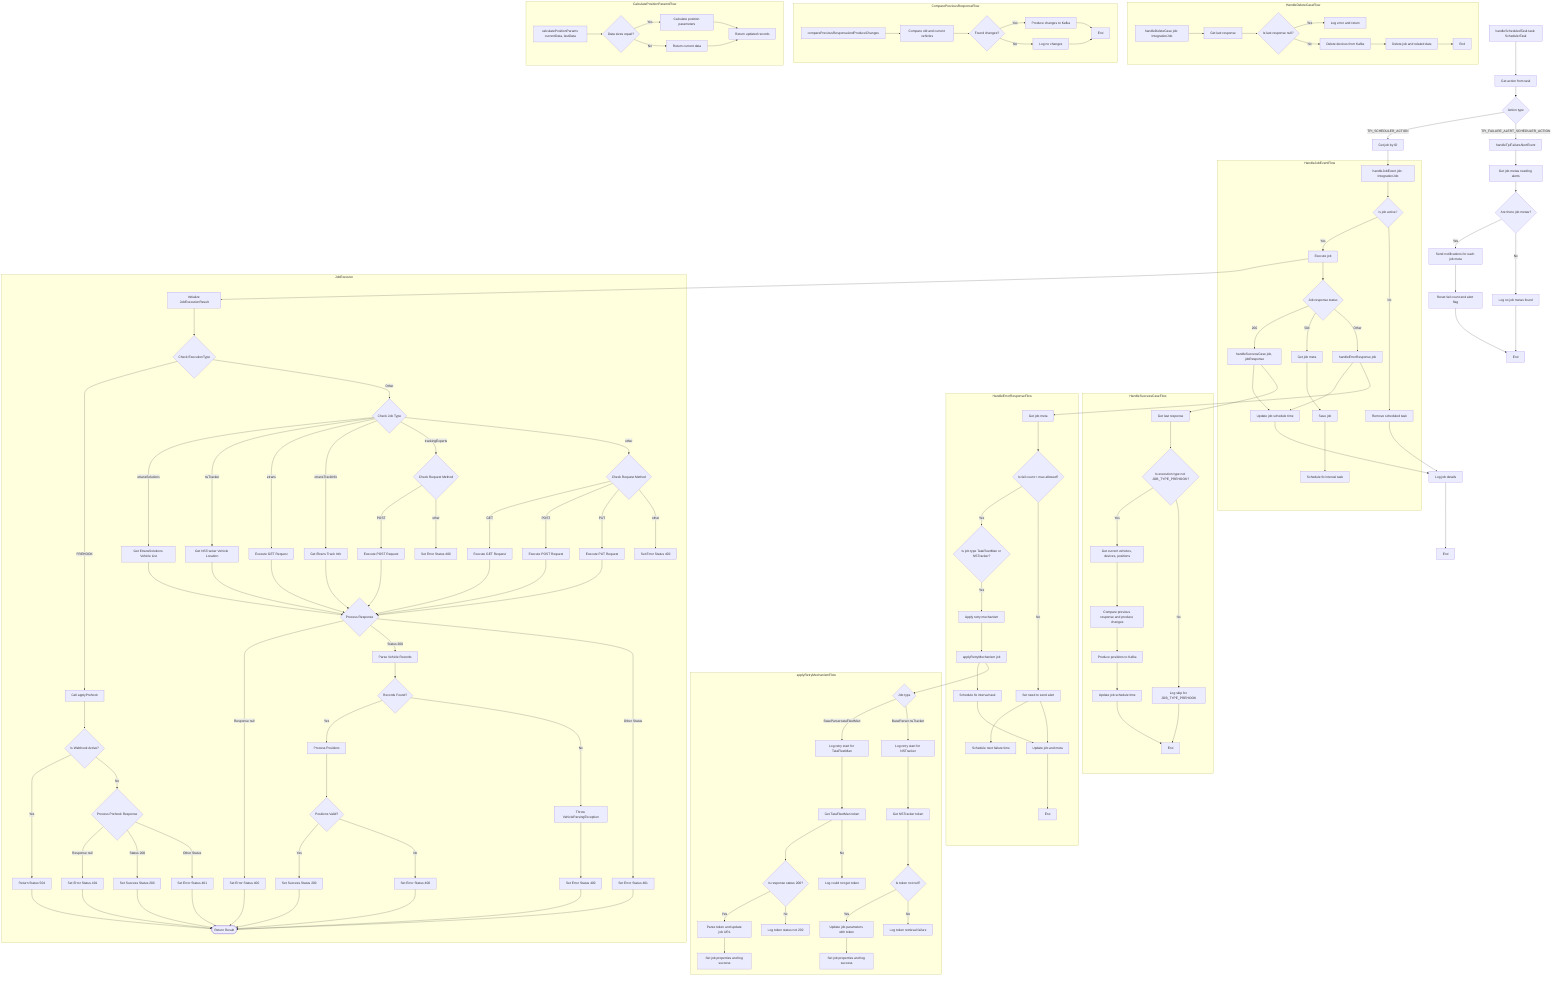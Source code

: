 graph TD
    A[handleScheduledTask task: SchedulerTask] --> B[Get action from task]
    B --> C{Action type}
    C -- TPI_SCHEDULER_ACTION --> D[Get job by ID]
    D --> E[handleJobEvent job: IntegrationJob]
    E --> F{Is job active?}
    F -- Yes --> G[Execute job]
    G --> Init
    G --> H{Job response status}
    H -- 200 --> I[handleSuccessCase job, jobResponse]
    H -- 504 --> J[Get job meta]
    J --> K[Save job]
    K --> L[Schedule fix interval task]
    H -- Other --> M[handleErrorResponse job]
    F -- No --> N[Remove scheduled task]
    I --> O[Update job schedule time]
    M --> O
    O --> P[Log job details]
    N --> P
    P --> Q[End]

    C -- TPI_FAILURE_ALERT_SCHEDULER_ACTION --> R[handleTpiFailureAlertEvent]
    R --> S[Get job metas needing alerts]
    S --> T{Are there job metas?}
    T -- Yes --> U[Send notifications for each job meta]
    U --> V[Reset fail count and alert flag]
    V --> W[End]
    T -- No --> X[Log no job metas found]
    X --> W

    subgraph HandleJobEventFlow
        E
        F
        G
        H
        I
        J
        K
        L
        M
        N
        O
    end

    subgraph HandleSuccessCaseFlow
        I --> Y[Get last response]
        Y --> Z{Is execution type not JOB_TYPE_PREHOOK?}
        Z -- Yes --> AA[Get current vehicles, devices, positions]
        AA --> AB[Compare previous response and produce changes]
        AB --> AC[Produce positions to Kafka]
        AC --> AD[Update job schedule time]
        AD --> AE[End]
        Z -- No --> AF[Log skip for JOB_TYPE_PREHOOK]
        AF --> AE
    end

    subgraph HandleErrorResponseFlow
        M --> AG[Get job meta]
        AG --> AH{Is fail count < max allowed?}
        AH -- Yes --> AI{Is job type TataFleetMan or NSTracker?}
        AI -- Yes --> AJ[Apply retry mechanism]
        AJ --> AK[applyRetryMechanism job]
        AK --> AL[Schedule fix interval task]
        AH -- No --> AM[Set need to send alert]
        AM --> AN[Schedule next failure time]
        AL --> AO[Update job and meta]
        AM --> AO
        AO --> AP[End]
    end

    subgraph applyRetryMechanismFlow
        AK --> A1{Job type}
        A1 -- BaseParser.tataFleetMan --> A2[Log retry start for TataFleetMan]
        A2 --> A3[Get TataFleetMan token]
        A3 --> A4{Is response status 200?}
        A4 -- Yes --> A5[Parse token and update job URL]
        A5 --> A6[Set job properties and log success]
        A4 -- No --> A7[Log token status not 200]
        A3 -- No --> A8[Log could not get token]

        A1 -- BaseParser.nsTracker --> A9[Log retry start for NSTracker]
        A9 --> A10[Get NSTracker token]
        A10 --> A11{Is token not null?}
        A11 -- Yes --> A12[Update job parameters with token]
        A12 --> A13[Set job properties and log success]
        A11 -- No --> A14[Log token retrieval failure]
    end

    subgraph HandleDeleteCaseFlow
        A15[handleDeleteCase job: IntegrationJob] --> A16[Get last response]
        A16 --> A17{Is last response null?}
        A17 -- Yes --> A18[Log error and return]
        A17 -- No --> A19[Delete devices from Kafka]
        A19 --> A20[Delete job and related data]
        A20 --> A21[End]
    end

    subgraph ComparePreviousResponseFlow
        A22[comparePreviousResponseAndProduceChanges] --> A23[Compare old and current vehicles]
        A23 --> A24{Found changes?}
        A24 -- Yes --> A25[Produce changes to Kafka]
        A25 --> A26[End]
        A24 -- No --> A27[Log no changes]
        A27 --> A26
    end

    subgraph CalculatePositionParamsFlow
        A28[calculatePositionParams currentData, lastData] --> A29{Data sizes equal?}
        A29 -- Yes --> A30[Calculate position parameters]
        A30 --> A31[Return updated records]
        A29 -- No --> A32[Return current data]
        A32 --> A31
    end


    subgraph JobExecutor
        Init[Initialize JobExecutionResult]
        Init --> CheckType{Check ExecutionType}
        
        %% Prehook Flow
        CheckType -->|PREHOOK| Prehook[Call applyPrehook]
        Prehook --> WebhookCheck{Is Webhook Active?}
        WebhookCheck -->|Yes| ReturnRetry[Return Status 504]
        WebhookCheck -->|No| ProcessPrehook{Process Prehook Response}
        ProcessPrehook -->|Response null| PrehookError[Set Error Status 401]
        ProcessPrehook -->|Status 200| PrehookSuccess[Set Success Status 200]
        ProcessPrehook -->|Other Status| PrehookFail[Set Error Status 401]
        
        %% Main Job Flow
        CheckType -->|Other| JobType{Check Job Type}
        
        JobType -->|etransSolutions| EtransSol[Get EtransSolutions Vehicle List]
        JobType -->|nsTracker| NSTracker[Get NSTracker Vehicle Location]
        JobType -->|etrans| Etrans[Execute GET Request]
        JobType -->|etransTrackInfo| EtransTrack[Get Etrans Track Info]
        JobType -->|trackingExperts| TrackExp{Check Request Method}
        JobType -->|other| OtherType{Check Request Method}
        
        TrackExp -->|POST| TrackPost[Execute POST Request]
        TrackExp -->|other| TrackError[Set Error Status 400]
        
        OtherType -->|GET| ExecGet[Execute GET Request]
        OtherType -->|POST| ExecPost[Execute POST Request]
        OtherType -->|PUT| ExecPut[Execute PUT Request]
        OtherType -->|other| MethodError[Set Error Status 400]
        
        %% Response Processing
        EtransSol & NSTracker & Etrans & EtransTrack & TrackPost & ExecGet & ExecPost & ExecPut --> ProcessResp{Process Response}
        
        ProcessResp -->|Response null| NullError[Set Error Status 400]
        ProcessResp -->|Status 200| ParseRecords[Parse Vehicle Records]
        ProcessResp -->|Other Status| ResponseError[Set Error Status 401]
        
        ParseRecords --> RecordsCheck{Records Found?}
        RecordsCheck -->|Yes| ProcessPositions[Process Positions]
        RecordsCheck -->|No| ParseError[Throw VehicleParsingException]
        
        ProcessPositions --> PositionsCheck{Positions Valid?}
        PositionsCheck -->|Yes| Success[Set Success Status 200]
        PositionsCheck -->|No| PositionsError[Set Error Status 400]
        
        %% Error Handling
        ParseError --> CatchError[Set Error Status 400]
        
        %% Final Steps
        Success & PrehookSuccess & PrehookError & PrehookFail & NullError & ResponseError & PositionsError & CatchError & ReturnRetry --> Return([Return Result])
    end